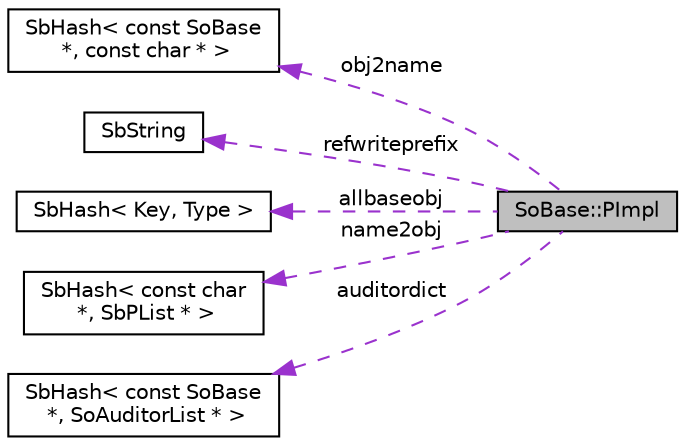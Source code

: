 digraph "SoBase::PImpl"
{
 // LATEX_PDF_SIZE
  edge [fontname="Helvetica",fontsize="10",labelfontname="Helvetica",labelfontsize="10"];
  node [fontname="Helvetica",fontsize="10",shape=record];
  rankdir="LR";
  Node1 [label="SoBase::PImpl",height=0.2,width=0.4,color="black", fillcolor="grey75", style="filled", fontcolor="black",tooltip=" "];
  Node2 -> Node1 [dir="back",color="darkorchid3",fontsize="10",style="dashed",label=" obj2name" ,fontname="Helvetica"];
  Node2 [label="SbHash\< const SoBase\l *, const char * \>",height=0.2,width=0.4,color="black", fillcolor="white", style="filled",URL="$classSbHash.html",tooltip=" "];
  Node3 -> Node1 [dir="back",color="darkorchid3",fontsize="10",style="dashed",label=" refwriteprefix" ,fontname="Helvetica"];
  Node3 [label="SbString",height=0.2,width=0.4,color="black", fillcolor="white", style="filled",URL="$classSbString.html",tooltip="The SbString class is a string class with convenience functions for string operations."];
  Node4 -> Node1 [dir="back",color="darkorchid3",fontsize="10",style="dashed",label=" allbaseobj" ,fontname="Helvetica"];
  Node4 [label="SbHash\< Key, Type \>",height=0.2,width=0.4,color="black", fillcolor="white", style="filled",URL="$classSbHash.html",tooltip=" "];
  Node5 -> Node1 [dir="back",color="darkorchid3",fontsize="10",style="dashed",label=" name2obj" ,fontname="Helvetica"];
  Node5 [label="SbHash\< const char\l *, SbPList * \>",height=0.2,width=0.4,color="black", fillcolor="white", style="filled",URL="$classSbHash.html",tooltip=" "];
  Node6 -> Node1 [dir="back",color="darkorchid3",fontsize="10",style="dashed",label=" auditordict" ,fontname="Helvetica"];
  Node6 [label="SbHash\< const SoBase\l *, SoAuditorList * \>",height=0.2,width=0.4,color="black", fillcolor="white", style="filled",URL="$classSbHash.html",tooltip=" "];
}
